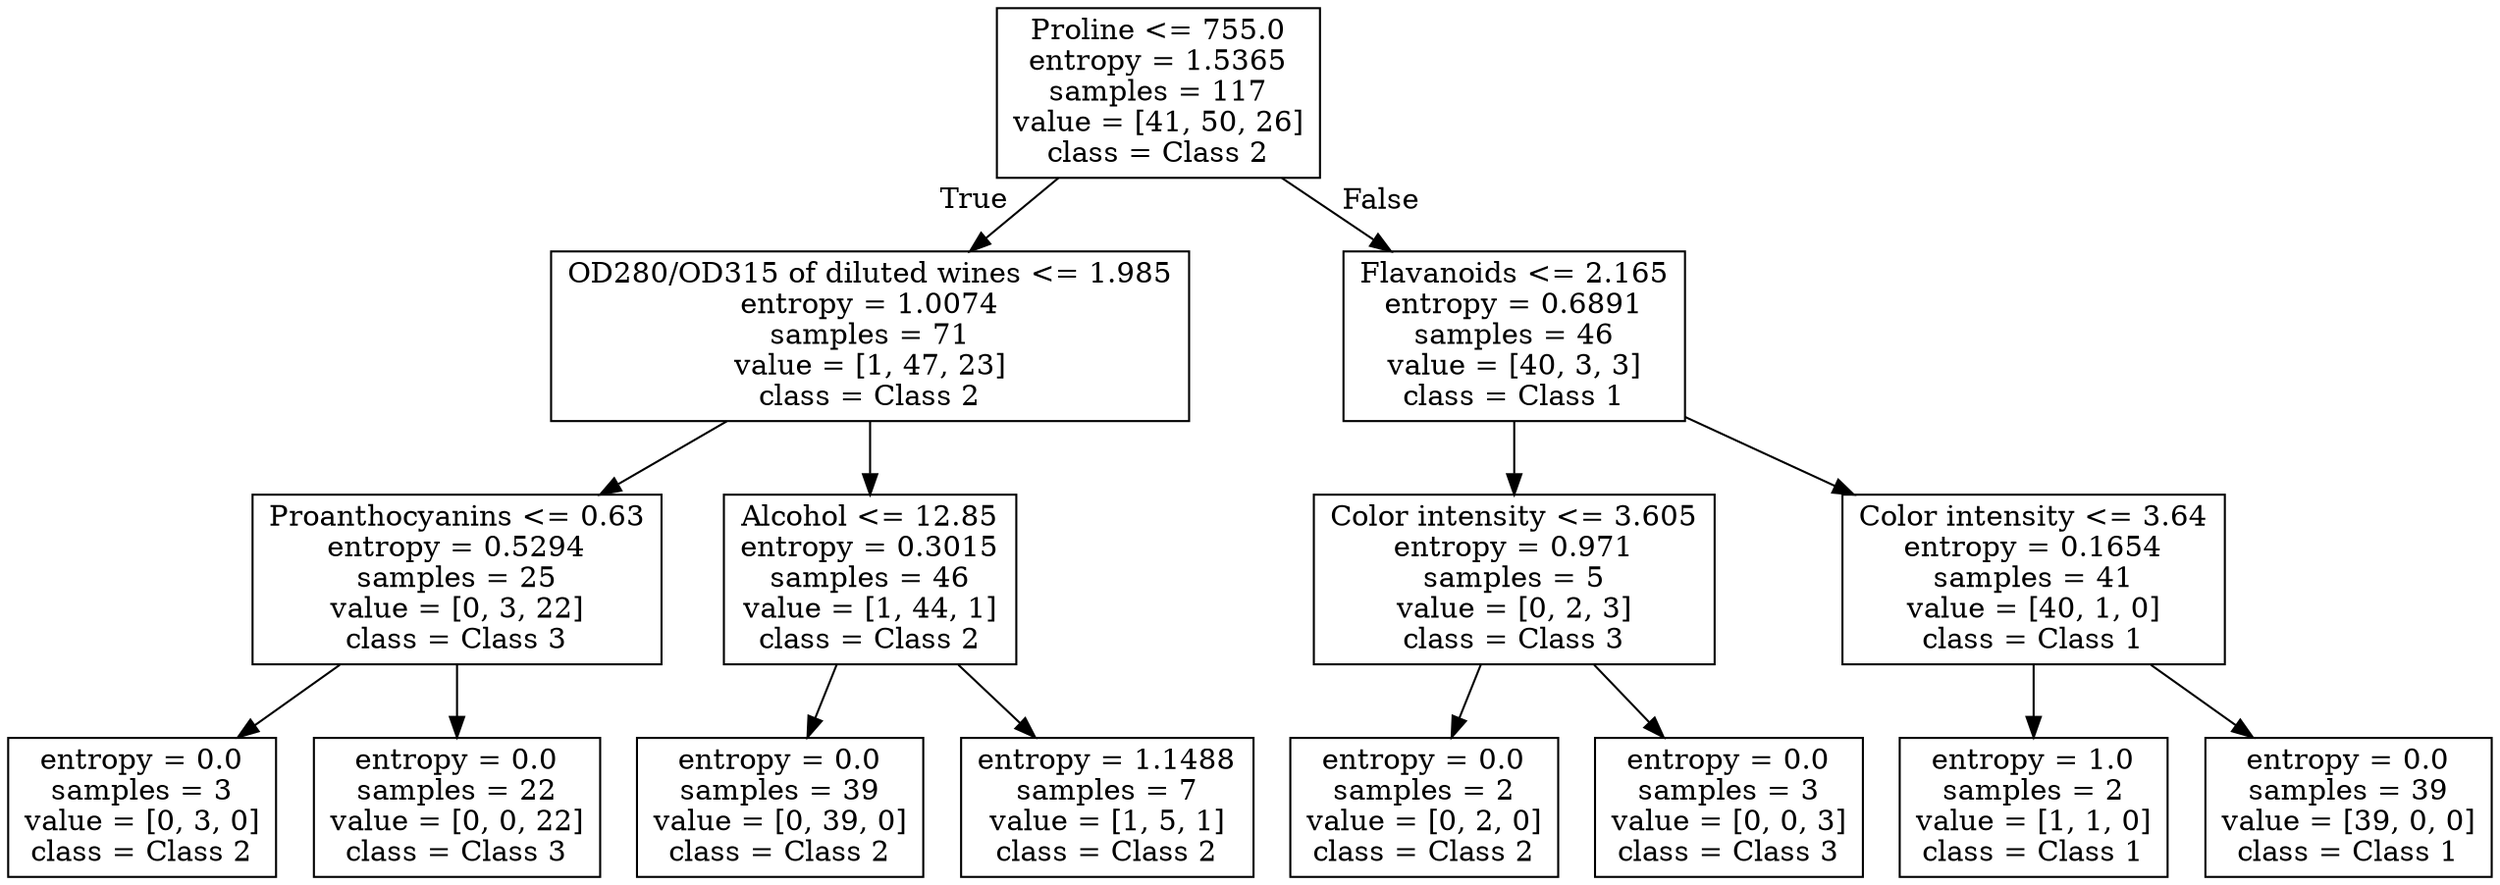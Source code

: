 digraph Tree {
node [shape=box] ;
0 [label="Proline <= 755.0\nentropy = 1.5365\nsamples = 117\nvalue = [41, 50, 26]\nclass = Class 2"] ;
1 [label="OD280/OD315 of diluted wines <= 1.985\nentropy = 1.0074\nsamples = 71\nvalue = [1, 47, 23]\nclass = Class 2"] ;
0 -> 1 [labeldistance=2.5, labelangle=45, headlabel="True"] ;
2 [label="Proanthocyanins <= 0.63\nentropy = 0.5294\nsamples = 25\nvalue = [0, 3, 22]\nclass = Class 3"] ;
1 -> 2 ;
3 [label="entropy = 0.0\nsamples = 3\nvalue = [0, 3, 0]\nclass = Class 2"] ;
2 -> 3 ;
4 [label="entropy = 0.0\nsamples = 22\nvalue = [0, 0, 22]\nclass = Class 3"] ;
2 -> 4 ;
5 [label="Alcohol <= 12.85\nentropy = 0.3015\nsamples = 46\nvalue = [1, 44, 1]\nclass = Class 2"] ;
1 -> 5 ;
6 [label="entropy = 0.0\nsamples = 39\nvalue = [0, 39, 0]\nclass = Class 2"] ;
5 -> 6 ;
7 [label="entropy = 1.1488\nsamples = 7\nvalue = [1, 5, 1]\nclass = Class 2"] ;
5 -> 7 ;
8 [label="Flavanoids <= 2.165\nentropy = 0.6891\nsamples = 46\nvalue = [40, 3, 3]\nclass = Class 1"] ;
0 -> 8 [labeldistance=2.5, labelangle=-45, headlabel="False"] ;
9 [label="Color intensity <= 3.605\nentropy = 0.971\nsamples = 5\nvalue = [0, 2, 3]\nclass = Class 3"] ;
8 -> 9 ;
10 [label="entropy = 0.0\nsamples = 2\nvalue = [0, 2, 0]\nclass = Class 2"] ;
9 -> 10 ;
11 [label="entropy = 0.0\nsamples = 3\nvalue = [0, 0, 3]\nclass = Class 3"] ;
9 -> 11 ;
12 [label="Color intensity <= 3.64\nentropy = 0.1654\nsamples = 41\nvalue = [40, 1, 0]\nclass = Class 1"] ;
8 -> 12 ;
13 [label="entropy = 1.0\nsamples = 2\nvalue = [1, 1, 0]\nclass = Class 1"] ;
12 -> 13 ;
14 [label="entropy = 0.0\nsamples = 39\nvalue = [39, 0, 0]\nclass = Class 1"] ;
12 -> 14 ;
}